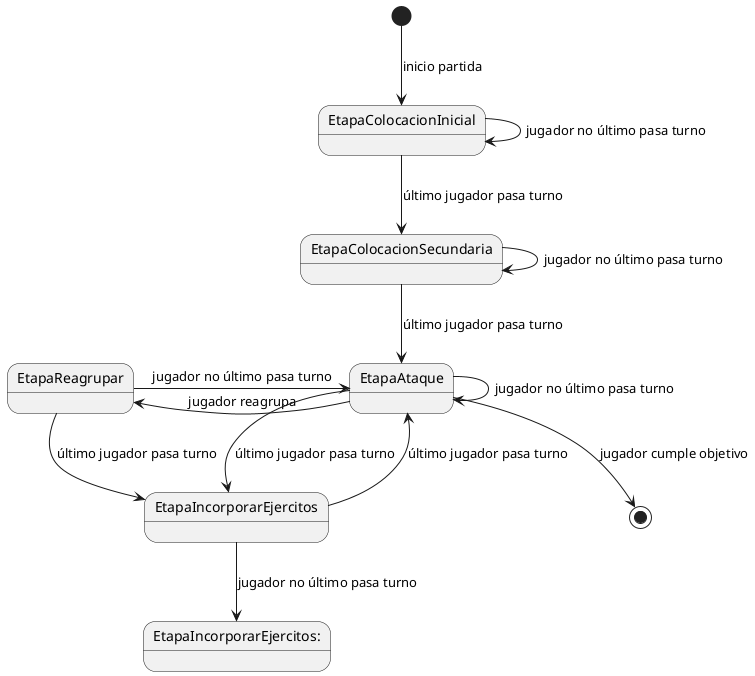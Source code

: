 @startuml
'https://plantuml.com/state-diagram

state EtapaColocacionInicial {
}
state EtapaColocacionSecundaria {
}
state EtapaAtaque {
}
state EtapaReagrupar {
}
state EtapaIncorporarEjercitos {
}

[*] --> EtapaColocacionInicial: inicio partida
EtapaColocacionInicial --> EtapaColocacionSecundaria: último jugador pasa turno
EtapaColocacionInicial --> EtapaColocacionInicial: jugador no último pasa turno
EtapaColocacionSecundaria --> EtapaAtaque: último jugador pasa turno
EtapaColocacionSecundaria --> EtapaColocacionSecundaria: jugador no último pasa turno
EtapaAtaque -left-> EtapaReagrupar: jugador reagrupa
EtapaAtaque --> EtapaAtaque: jugador no último pasa turno
EtapaAtaque --> EtapaIncorporarEjercitos: último jugador pasa turno
EtapaReagrupar -right-> EtapaAtaque: jugador no último pasa turno
EtapaReagrupar --> EtapaIncorporarEjercitos: último jugador pasa turno
EtapaIncorporarEjercitos --> EtapaIncorporarEjercitos: : jugador no último pasa turno
EtapaIncorporarEjercitos --> EtapaAtaque: último jugador pasa turno
EtapaAtaque --> [*]: jugador cumple objetivo
@enduml